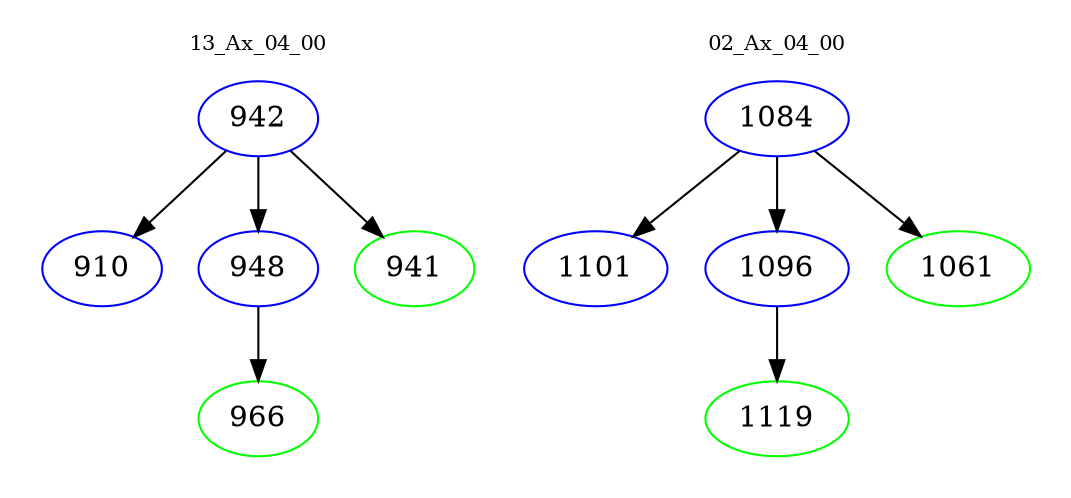 digraph{
subgraph cluster_0 {
color = white
label = "13_Ax_04_00";
fontsize=10;
T0_942 [label="942", color="blue"]
T0_942 -> T0_910 [color="black"]
T0_910 [label="910", color="blue"]
T0_942 -> T0_948 [color="black"]
T0_948 [label="948", color="blue"]
T0_948 -> T0_966 [color="black"]
T0_966 [label="966", color="green"]
T0_942 -> T0_941 [color="black"]
T0_941 [label="941", color="green"]
}
subgraph cluster_1 {
color = white
label = "02_Ax_04_00";
fontsize=10;
T1_1084 [label="1084", color="blue"]
T1_1084 -> T1_1101 [color="black"]
T1_1101 [label="1101", color="blue"]
T1_1084 -> T1_1096 [color="black"]
T1_1096 [label="1096", color="blue"]
T1_1096 -> T1_1119 [color="black"]
T1_1119 [label="1119", color="green"]
T1_1084 -> T1_1061 [color="black"]
T1_1061 [label="1061", color="green"]
}
}
